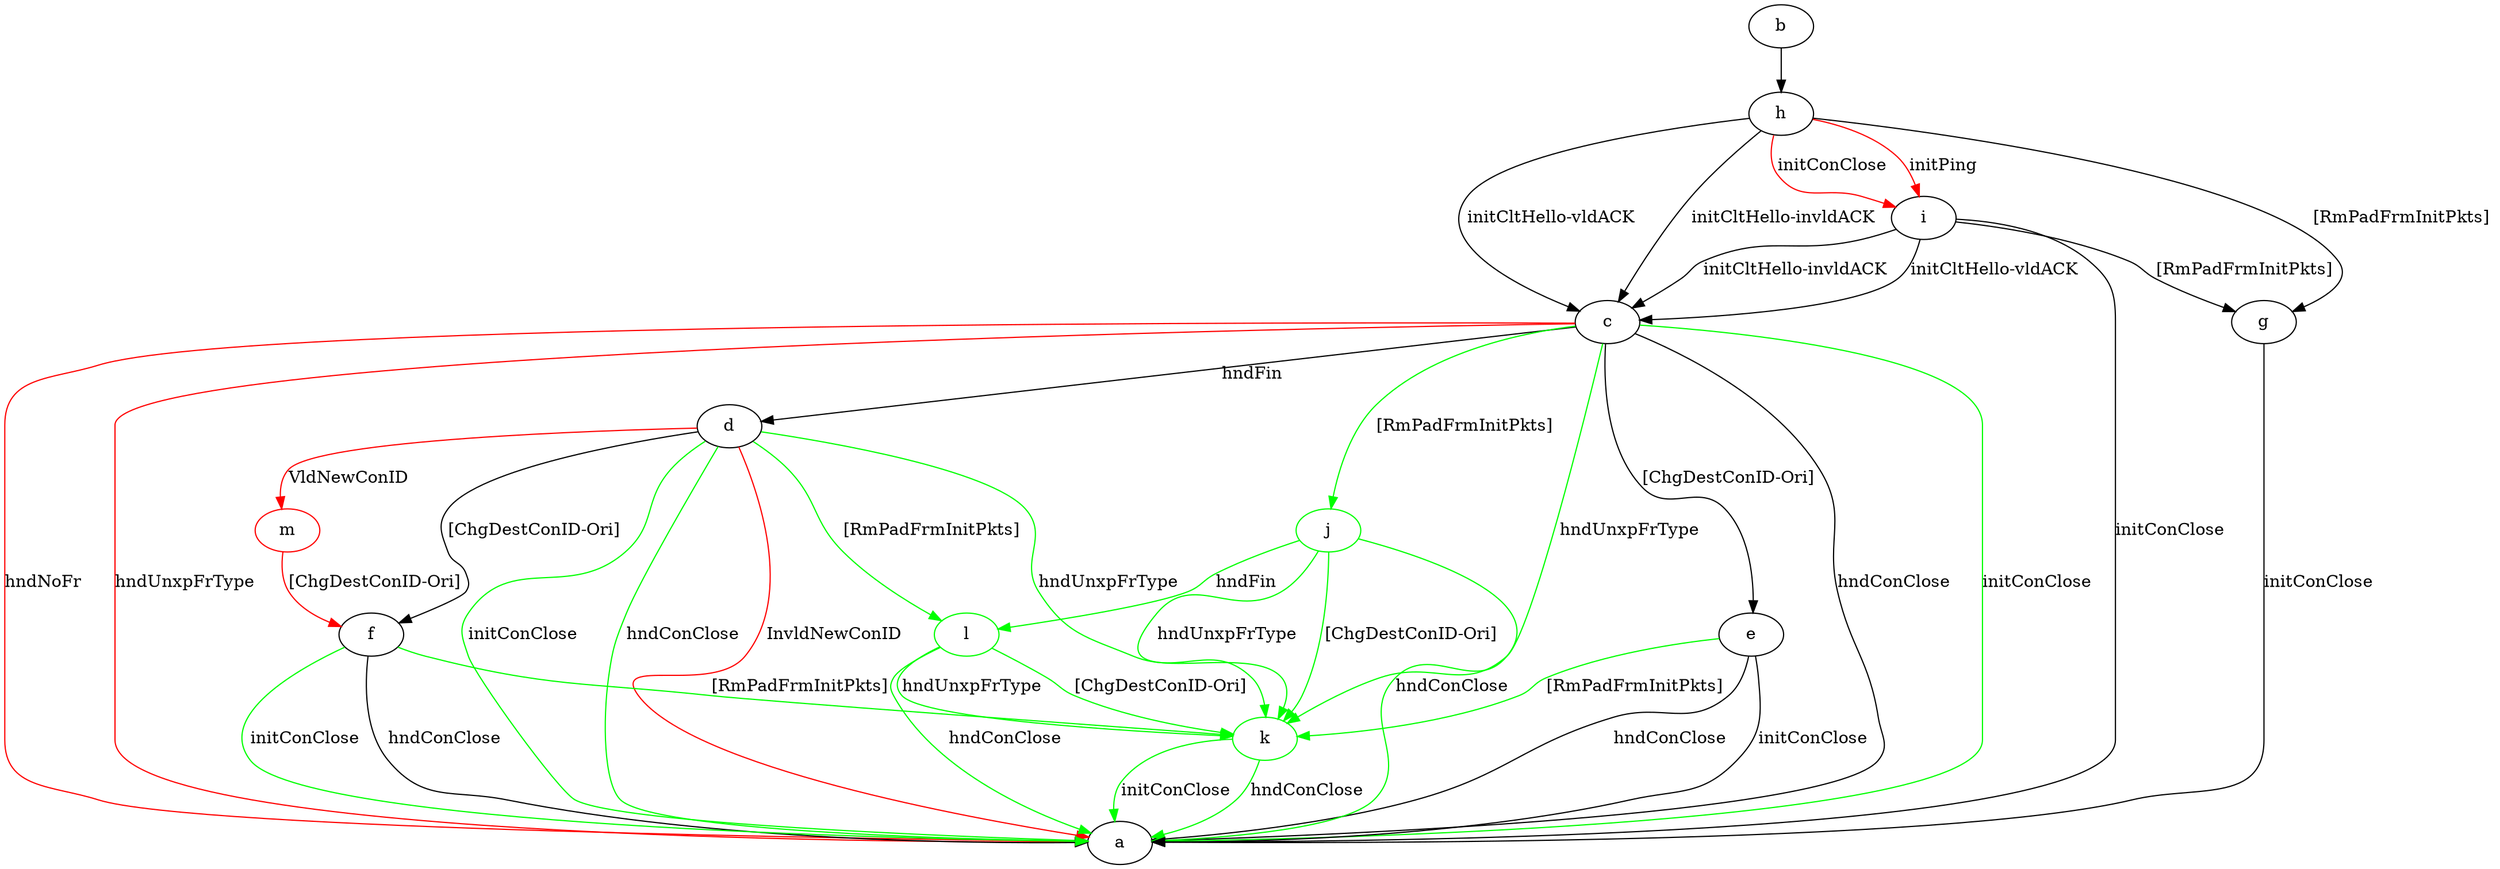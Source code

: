 digraph "" {
	b -> h	[key=0];
	c -> a	[key=0,
		label="hndConClose "];
	c -> a	[key=1,
		color=green,
		label="initConClose "];
	c -> a	[key=2,
		color=red,
		label="hndNoFr "];
	c -> a	[key=3,
		color=red,
		label="hndUnxpFrType "];
	c -> d	[key=0,
		label="hndFin "];
	c -> e	[key=0,
		label="[ChgDestConID-Ori] "];
	j	[color=green];
	c -> j	[key=0,
		color=green,
		label="[RmPadFrmInitPkts] "];
	k	[color=green];
	c -> k	[key=0,
		color=green,
		label="hndUnxpFrType "];
	d -> a	[key=0,
		color=green,
		label="initConClose "];
	d -> a	[key=1,
		color=green,
		label="hndConClose "];
	d -> a	[key=2,
		color=red,
		label="InvldNewConID "];
	d -> f	[key=0,
		label="[ChgDestConID-Ori] "];
	d -> k	[key=0,
		color=green,
		label="hndUnxpFrType "];
	l	[color=green];
	d -> l	[key=0,
		color=green,
		label="[RmPadFrmInitPkts] "];
	m	[color=red];
	d -> m	[key=0,
		color=red,
		label="VldNewConID "];
	e -> a	[key=0,
		label="initConClose "];
	e -> a	[key=1,
		label="hndConClose "];
	e -> k	[key=0,
		color=green,
		label="[RmPadFrmInitPkts] "];
	f -> a	[key=0,
		label="hndConClose "];
	f -> a	[key=1,
		color=green,
		label="initConClose "];
	f -> k	[key=0,
		color=green,
		label="[RmPadFrmInitPkts] "];
	g -> a	[key=0,
		label="initConClose "];
	h -> c	[key=0,
		label="initCltHello-vldACK "];
	h -> c	[key=1,
		label="initCltHello-invldACK "];
	h -> g	[key=0,
		label="[RmPadFrmInitPkts] "];
	h -> i	[key=0,
		color=red,
		label="initPing "];
	h -> i	[key=1,
		color=red,
		label="initConClose "];
	i -> a	[key=0,
		label="initConClose "];
	i -> c	[key=0,
		label="initCltHello-vldACK "];
	i -> c	[key=1,
		label="initCltHello-invldACK "];
	i -> g	[key=0,
		label="[RmPadFrmInitPkts] "];
	j -> a	[key=0,
		color=green,
		label="hndConClose "];
	j -> k	[key=0,
		color=green,
		label="hndUnxpFrType "];
	j -> k	[key=1,
		color=green,
		label="[ChgDestConID-Ori] "];
	j -> l	[key=0,
		color=green,
		label="hndFin "];
	k -> a	[key=0,
		color=green,
		label="initConClose "];
	k -> a	[key=1,
		color=green,
		label="hndConClose "];
	l -> a	[key=0,
		color=green,
		label="hndConClose "];
	l -> k	[key=0,
		color=green,
		label="hndUnxpFrType "];
	l -> k	[key=1,
		color=green,
		label="[ChgDestConID-Ori] "];
	m -> f	[key=0,
		color=red,
		label="[ChgDestConID-Ori] "];
}
